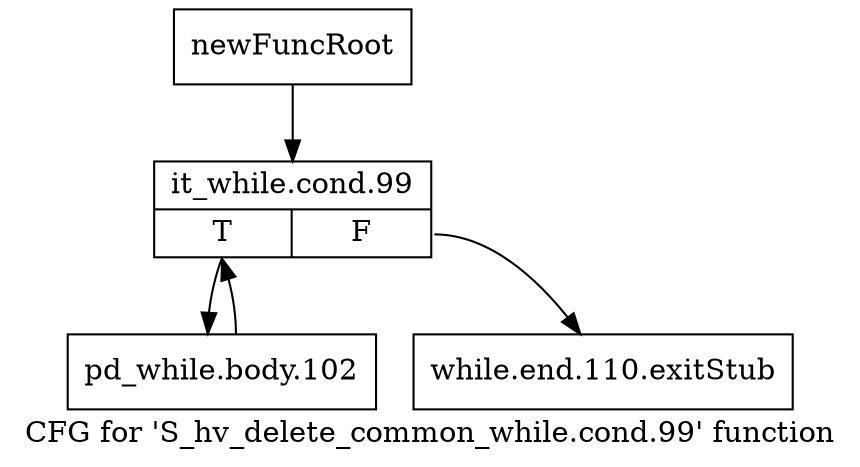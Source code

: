 digraph "CFG for 'S_hv_delete_common_while.cond.99' function" {
	label="CFG for 'S_hv_delete_common_while.cond.99' function";

	Node0x4ba2c90 [shape=record,label="{newFuncRoot}"];
	Node0x4ba2c90 -> Node0x4ba2d30;
	Node0x4ba2ce0 [shape=record,label="{while.end.110.exitStub}"];
	Node0x4ba2d30 [shape=record,label="{it_while.cond.99|{<s0>T|<s1>F}}"];
	Node0x4ba2d30:s0 -> Node0x4ba2d80;
	Node0x4ba2d30:s1 -> Node0x4ba2ce0;
	Node0x4ba2d80 [shape=record,label="{pd_while.body.102}"];
	Node0x4ba2d80 -> Node0x4ba2d30;
}
